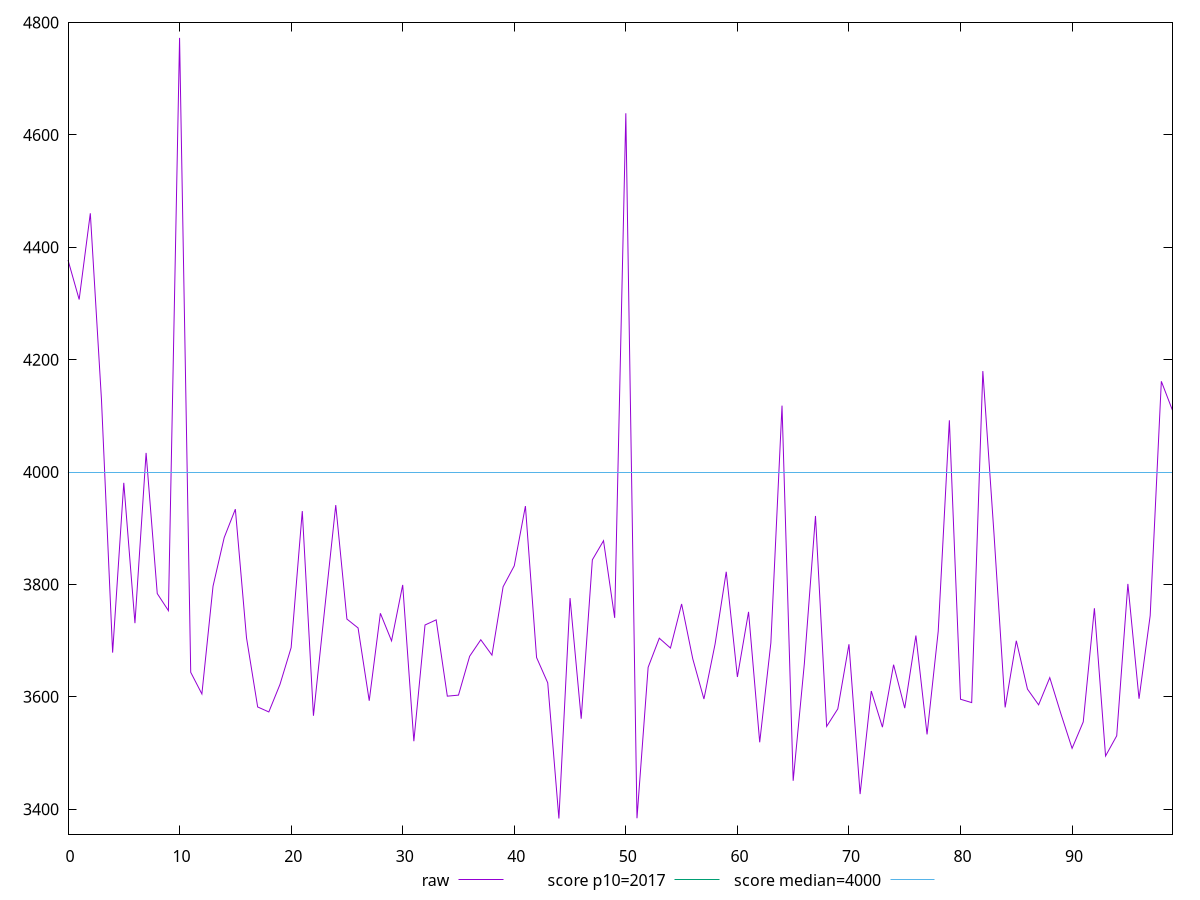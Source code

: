 reset

$raw <<EOF
0 4377.379999999995
1 4307.087999999993
2 4460.53199999999
3 4128.839999999995
4 3678.6599999999985
5 3980.799999999999
6 3731.1399999999912
7 4034.0519999999983
8 3783.755999999997
9 3753.399999999996
10 4772.639999999992
11 3643.6319999999955
12 3605.0999999999963
13 3796.8919999999957
14 3883.367999999998
15 3933.955999999995
16 3705.075999999995
17 3581.9679999999985
18 3573.0799999999963
19 3622.0959999999973
20 3687.515999999994
21 3930.5559999999937
22 3566.3439999999946
23 3754.871999999997
24 3941.2279999999987
25 3738.367999999994
26 3722.543999999998
27 3593.087999999996
28 3748.6479999999965
29 3699.5879999999966
30 3799.127999999998
31 3520.9399999999982
32 3727.8319999999967
33 3736.9799999999964
34 3601.183999999996
35 3603.015999999999
36 3672.1799999999976
37 3701.579999999996
38 3674.1919999999986
39 3795.8879999999976
40 3833.183999999997
41 3939.475999999996
42 3669.8919999999944
43 3624.895999999994
44 3383.4239999999954
45 3775.667999999998
46 3561.019999999995
47 3843.7839999999956
48 3877.8039999999964
49 3740.531999999998
50 4638.463999999993
51 3383.9279999999976
52 3652.5599999999968
53 3704.3319999999953
54 3686.783999999996
55 3765.2319999999963
56 3667.655999999998
57 3596.1119999999946
58 3693.923999999996
59 3822.5599999999968
60 3635.3479999999986
61 3751.2079999999924
62 3519.107999999998
63 3695.9799999999977
64 4118.267999999991
65 3450.583999999999
66 3658.647999999993
67 3921.9079999999963
68 3547.371999999995
69 3578.547999999997
70 3693.5359999999964
71 3426.8959999999997
72 3610.279999999999
73 3545.991999999996
74 3657.1679999999956
75 3579.8839999999987
76 3709.0720000000006
77 3533.071999999996
78 3716.536
79 4092.119999999998
80 3595.6999999999994
81 3589.715999999997
82 4179.647999999999
83 3890.175999999999
84 3581.1600000000003
85 3699.799999999994
86 3613.731999999993
87 3585.743999999996
88 3634.123999999998
89 3569.655999999998
90 3508.263999999998
91 3555.371999999996
92 3757.659999999999
93 3494.683999999998
94 3530.639999999995
95 3800.979999999997
96 3596.531999999995
97 3744.5119999999965
98 4161.475999999993
99 4109.795999999998
EOF

set key outside below
set xrange [0:99]
set yrange [3355.6396799999957:4800.424319999992]
set trange [3355.6396799999957:4800.424319999992]
set terminal svg size 640, 500 enhanced background rgb 'white'
set output "report_00009_2021-02-08T22-37-41.559Z/mainthread-work-breakdown/samples/pages/raw/values.svg"

plot $raw title "raw" with line, \
     2017 title "score p10=2017", \
     4000 title "score median=4000"

reset
